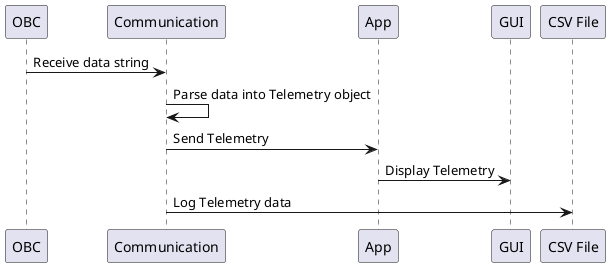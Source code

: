 @startuml flight

participant OBC

participant "Communication" as Comm
participant "App" as App
participant "GUI" as GUI
participant "CSV File" as CSV

OBC -> Comm: Receive data string
Comm -> Comm: Parse data into Telemetry object
Comm -> App: Send Telemetry
App -> GUI: Display Telemetry
Comm -> CSV: Log Telemetry data

@enduml